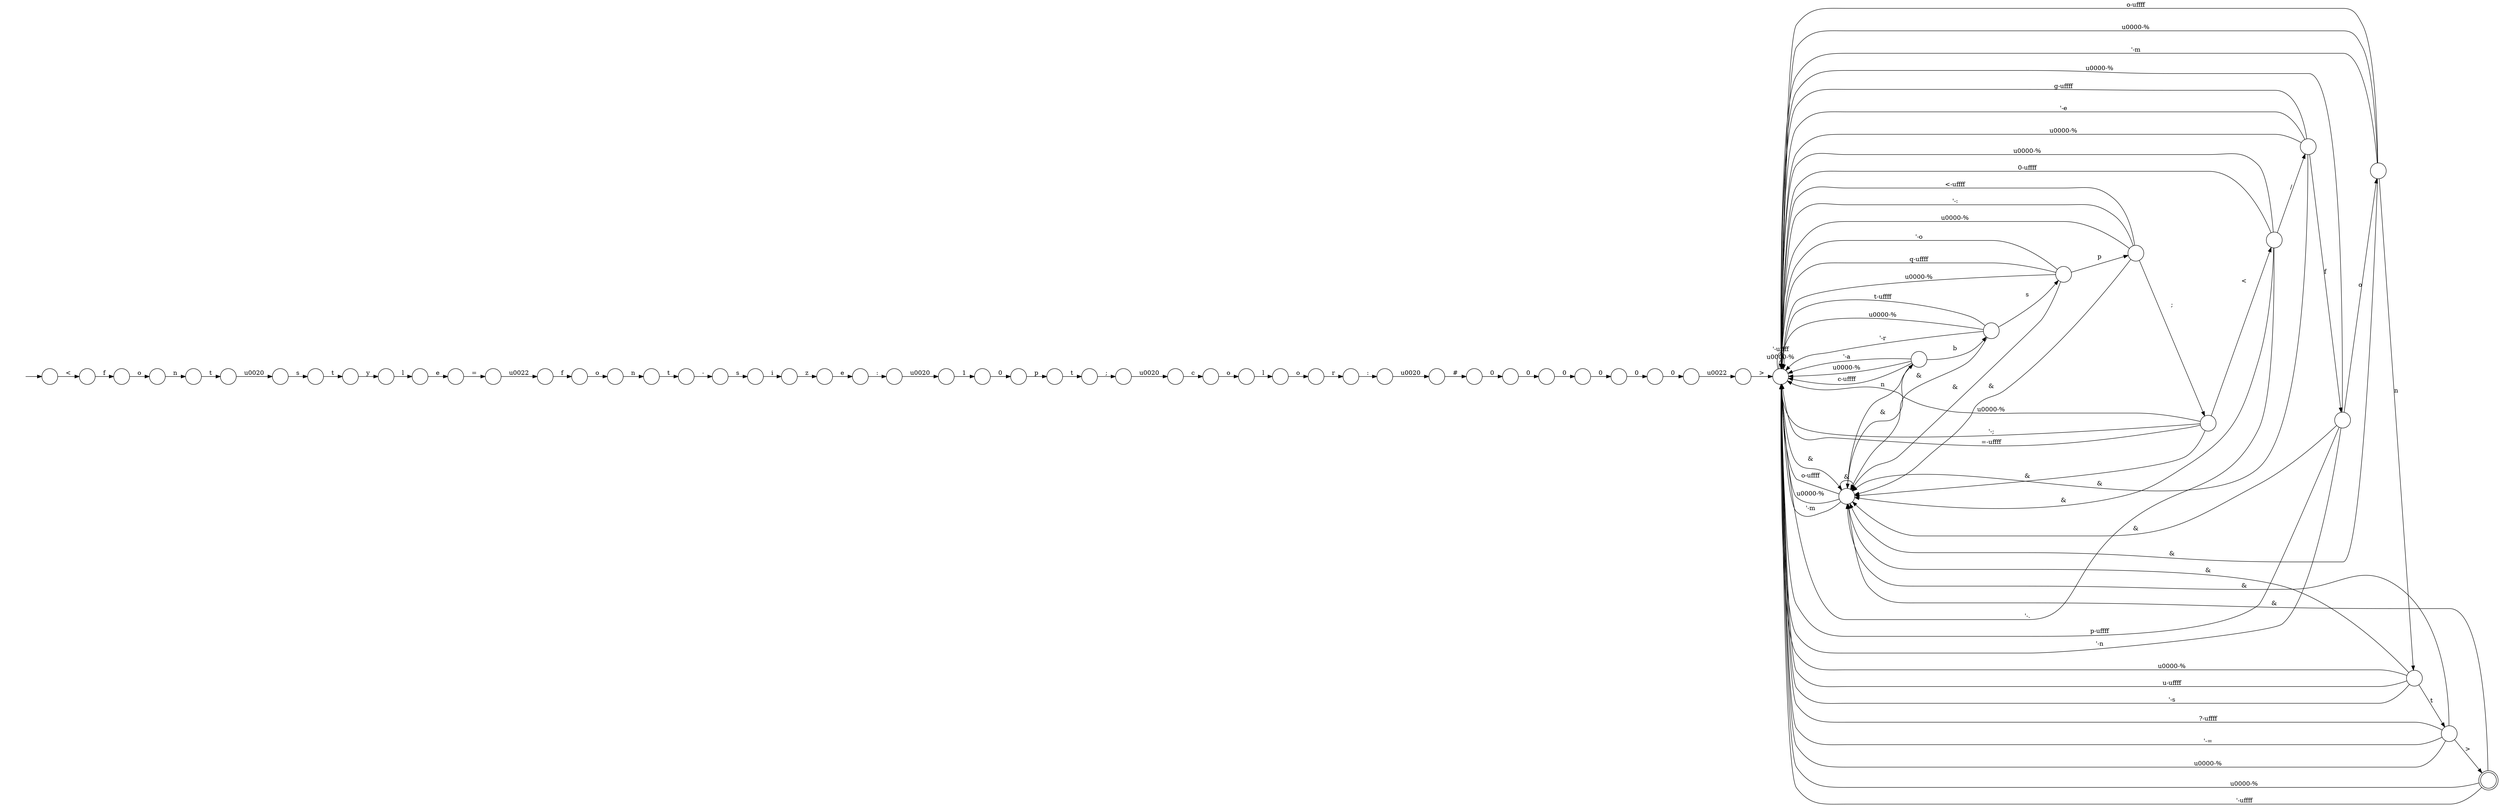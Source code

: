 digraph Automaton {
  rankdir = LR;
  0 [shape=circle,label=""];
  0 -> 51 [label="0"]
  1 [shape=circle,label=""];
  1 -> 58 [label="t"]
  2 [shape=circle,label=""];
  2 -> 37 [label="c"]
  3 [shape=circle,label=""];
  3 -> 55 [label="o"]
  4 [shape=circle,label=""];
  4 -> 2 [label="\u0020"]
  5 [shape=circle,label=""];
  5 -> 53 [label="p"]
  6 [shape=circle,label=""];
  6 -> 13 [label="s"]
  7 [shape=circle,label=""];
  7 -> 19 [label="n"]
  7 -> 54 [label="o-\uffff"]
  7 -> 41 [label="&"]
  7 -> 54 [label="\u0000-%"]
  7 -> 54 [label="'-m"]
  8 [shape=circle,label=""];
  8 -> 50 [label="r"]
  9 [shape=circle,label=""];
  9 -> 23 [label="\u0020"]
  10 [shape=circle,label=""];
  10 -> 54 [label="'-a"]
  10 -> 41 [label="&"]
  10 -> 17 [label="b"]
  10 -> 54 [label="\u0000-%"]
  10 -> 54 [label="c-\uffff"]
  11 [shape=circle,label=""];
  11 -> 46 [label="0"]
  12 [shape=circle,label=""];
  12 -> 20 [label="="]
  13 [shape=circle,label=""];
  13 -> 33 [label="t"]
  14 [shape=circle,label=""];
  14 -> 54 [label="q-\uffff"]
  14 -> 54 [label="'-o"]
  14 -> 41 [label="&"]
  14 -> 26 [label="p"]
  14 -> 54 [label="\u0000-%"]
  15 [shape=circle,label=""];
  15 -> 54 [label="p-\uffff"]
  15 -> 54 [label="'-n"]
  15 -> 41 [label="&"]
  15 -> 54 [label="\u0000-%"]
  15 -> 7 [label="o"]
  16 [shape=circle,label=""];
  16 -> 8 [label="o"]
  17 [shape=circle,label=""];
  17 -> 41 [label="&"]
  17 -> 14 [label="s"]
  17 -> 54 [label="t-\uffff"]
  17 -> 54 [label="\u0000-%"]
  17 -> 54 [label="'-r"]
  18 [shape=circle,label=""];
  18 -> 47 [label="n"]
  19 [shape=circle,label=""];
  19 -> 52 [label="t"]
  19 -> 41 [label="&"]
  19 -> 54 [label="\u0000-%"]
  19 -> 54 [label="u-\uffff"]
  19 -> 54 [label="'-s"]
  20 [shape=circle,label=""];
  20 -> 49 [label="\u0022"]
  21 [shape=circle,label=""];
  21 -> 54 [label="'-;"]
  21 -> 54 [label="=-\uffff"]
  21 -> 41 [label="&"]
  21 -> 54 [label="\u0000-%"]
  21 -> 42 [label="<"]
  22 [shape=circle,label=""];
  22 -> 15 [label="f"]
  22 -> 41 [label="&"]
  22 -> 54 [label="g-\uffff"]
  22 -> 54 [label="'-e"]
  22 -> 54 [label="\u0000-%"]
  23 [shape=circle,label=""];
  23 -> 29 [label="1"]
  24 [shape=circle,label=""];
  24 -> 54 [label=">"]
  25 [shape=circle,label=""];
  25 -> 40 [label="i"]
  26 [shape=circle,label=""];
  26 -> 54 [label="<-\uffff"]
  26 -> 54 [label="'-:"]
  26 -> 41 [label="&"]
  26 -> 21 [label=";"]
  26 -> 54 [label="\u0000-%"]
  27 [shape=circle,label=""];
  27 -> 16 [label="l"]
  28 [shape=circle,label=""];
  28 -> 4 [label=";"]
  29 [shape=circle,label=""];
  29 -> 5 [label="0"]
  30 [shape=doublecircle,label=""];
  30 -> 41 [label="&"]
  30 -> 54 [label="\u0000-%"]
  30 -> 54 [label="'-\uffff"]
  31 [shape=circle,label=""];
  31 -> 24 [label="\u0022"]
  32 [shape=circle,label=""];
  32 -> 39 [label="\u0020"]
  33 [shape=circle,label=""];
  33 -> 59 [label="y"]
  34 [shape=circle,label=""];
  34 -> 12 [label="e"]
  35 [shape=circle,label=""];
  35 -> 3 [label="f"]
  36 [shape=circle,label=""];
  36 -> 25 [label="s"]
  37 [shape=circle,label=""];
  37 -> 27 [label="o"]
  38 [shape=circle,label=""];
  initial [shape=plaintext,label=""];
  initial -> 38
  38 -> 35 [label="<"]
  39 [shape=circle,label=""];
  39 -> 11 [label="#"]
  40 [shape=circle,label=""];
  40 -> 45 [label="z"]
  41 [shape=circle,label=""];
  41 -> 10 [label="n"]
  41 -> 54 [label="o-\uffff"]
  41 -> 41 [label="&"]
  41 -> 54 [label="\u0000-%"]
  41 -> 54 [label="'-m"]
  42 [shape=circle,label=""];
  42 -> 54 [label="'-."]
  42 -> 41 [label="&"]
  42 -> 22 [label="/"]
  42 -> 54 [label="\u0000-%"]
  42 -> 54 [label="0-\uffff"]
  43 [shape=circle,label=""];
  43 -> 9 [label=":"]
  44 [shape=circle,label=""];
  44 -> 31 [label="0"]
  45 [shape=circle,label=""];
  45 -> 43 [label="e"]
  46 [shape=circle,label=""];
  46 -> 48 [label="0"]
  47 [shape=circle,label=""];
  47 -> 57 [label="t"]
  48 [shape=circle,label=""];
  48 -> 0 [label="0"]
  49 [shape=circle,label=""];
  49 -> 56 [label="f"]
  50 [shape=circle,label=""];
  50 -> 32 [label=":"]
  51 [shape=circle,label=""];
  51 -> 44 [label="0"]
  52 [shape=circle,label=""];
  52 -> 41 [label="&"]
  52 -> 54 [label="'-="]
  52 -> 30 [label=">"]
  52 -> 54 [label="\u0000-%"]
  52 -> 54 [label="?-\uffff"]
  53 [shape=circle,label=""];
  53 -> 28 [label="t"]
  54 [shape=circle,label=""];
  54 -> 41 [label="&"]
  54 -> 54 [label="\u0000-%"]
  54 -> 54 [label="'-\uffff"]
  55 [shape=circle,label=""];
  55 -> 1 [label="n"]
  56 [shape=circle,label=""];
  56 -> 18 [label="o"]
  57 [shape=circle,label=""];
  57 -> 36 [label="-"]
  58 [shape=circle,label=""];
  58 -> 6 [label="\u0020"]
  59 [shape=circle,label=""];
  59 -> 34 [label="l"]
}

